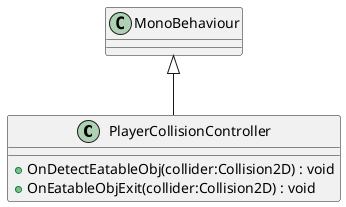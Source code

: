 @startuml
class PlayerCollisionController {
    + OnDetectEatableObj(collider:Collision2D) : void
    + OnEatableObjExit(collider:Collision2D) : void
}
MonoBehaviour <|-- PlayerCollisionController
@enduml
